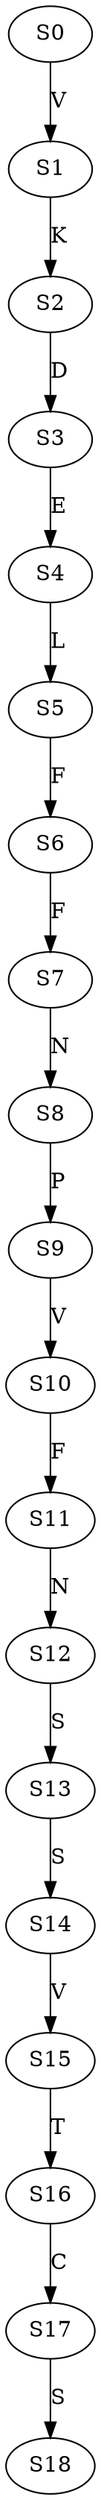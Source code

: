 strict digraph  {
	S0 -> S1 [ label = V ];
	S1 -> S2 [ label = K ];
	S2 -> S3 [ label = D ];
	S3 -> S4 [ label = E ];
	S4 -> S5 [ label = L ];
	S5 -> S6 [ label = F ];
	S6 -> S7 [ label = F ];
	S7 -> S8 [ label = N ];
	S8 -> S9 [ label = P ];
	S9 -> S10 [ label = V ];
	S10 -> S11 [ label = F ];
	S11 -> S12 [ label = N ];
	S12 -> S13 [ label = S ];
	S13 -> S14 [ label = S ];
	S14 -> S15 [ label = V ];
	S15 -> S16 [ label = T ];
	S16 -> S17 [ label = C ];
	S17 -> S18 [ label = S ];
}
